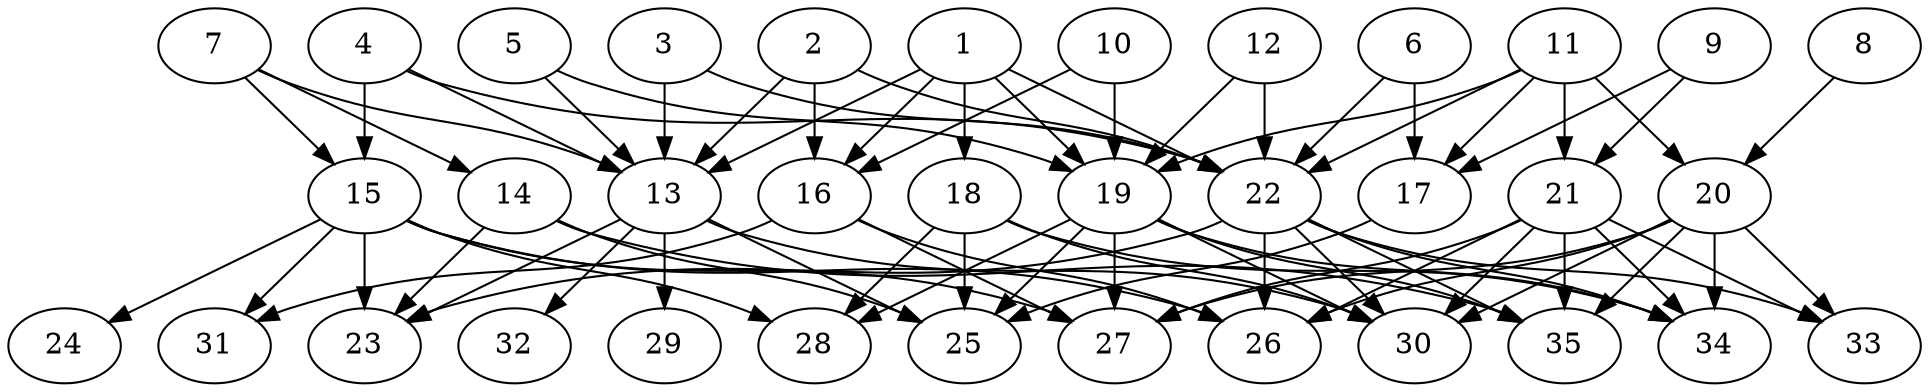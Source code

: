 // DAG automatically generated by daggen at Thu Oct  3 14:05:37 2019
// ./daggen --dot -n 35 --ccr 0.5 --fat 0.7 --regular 0.7 --density 0.6 --mindata 5242880 --maxdata 52428800 
digraph G {
  1 [size="11952128", alpha="0.02", expect_size="5976064"] 
  1 -> 13 [size ="5976064"]
  1 -> 16 [size ="5976064"]
  1 -> 18 [size ="5976064"]
  1 -> 19 [size ="5976064"]
  1 -> 22 [size ="5976064"]
  2 [size="57176064", alpha="0.08", expect_size="28588032"] 
  2 -> 13 [size ="28588032"]
  2 -> 16 [size ="28588032"]
  2 -> 22 [size ="28588032"]
  3 [size="89458688", alpha="0.07", expect_size="44729344"] 
  3 -> 13 [size ="44729344"]
  3 -> 22 [size ="44729344"]
  4 [size="39811072", alpha="0.10", expect_size="19905536"] 
  4 -> 13 [size ="19905536"]
  4 -> 15 [size ="19905536"]
  4 -> 22 [size ="19905536"]
  5 [size="20604928", alpha="0.09", expect_size="10302464"] 
  5 -> 13 [size ="10302464"]
  5 -> 19 [size ="10302464"]
  6 [size="50728960", alpha="0.05", expect_size="25364480"] 
  6 -> 17 [size ="25364480"]
  6 -> 22 [size ="25364480"]
  7 [size="25440256", alpha="0.04", expect_size="12720128"] 
  7 -> 13 [size ="12720128"]
  7 -> 14 [size ="12720128"]
  7 -> 15 [size ="12720128"]
  8 [size="57413632", alpha="0.00", expect_size="28706816"] 
  8 -> 20 [size ="28706816"]
  9 [size="13561856", alpha="0.07", expect_size="6780928"] 
  9 -> 17 [size ="6780928"]
  9 -> 21 [size ="6780928"]
  10 [size="99377152", alpha="0.14", expect_size="49688576"] 
  10 -> 16 [size ="49688576"]
  10 -> 19 [size ="49688576"]
  11 [size="98209792", alpha="0.03", expect_size="49104896"] 
  11 -> 17 [size ="49104896"]
  11 -> 19 [size ="49104896"]
  11 -> 20 [size ="49104896"]
  11 -> 21 [size ="49104896"]
  11 -> 22 [size ="49104896"]
  12 [size="11317248", alpha="0.02", expect_size="5658624"] 
  12 -> 19 [size ="5658624"]
  12 -> 22 [size ="5658624"]
  13 [size="46733312", alpha="0.19", expect_size="23366656"] 
  13 -> 23 [size ="23366656"]
  13 -> 25 [size ="23366656"]
  13 -> 29 [size ="23366656"]
  13 -> 30 [size ="23366656"]
  13 -> 32 [size ="23366656"]
  14 [size="80218112", alpha="0.16", expect_size="40109056"] 
  14 -> 23 [size ="40109056"]
  14 -> 25 [size ="40109056"]
  14 -> 35 [size ="40109056"]
  15 [size="34904064", alpha="0.01", expect_size="17452032"] 
  15 -> 23 [size ="17452032"]
  15 -> 24 [size ="17452032"]
  15 -> 26 [size ="17452032"]
  15 -> 27 [size ="17452032"]
  15 -> 28 [size ="17452032"]
  15 -> 31 [size ="17452032"]
  16 [size="78655488", alpha="0.20", expect_size="39327744"] 
  16 -> 26 [size ="39327744"]
  16 -> 27 [size ="39327744"]
  16 -> 31 [size ="39327744"]
  17 [size="101521408", alpha="0.14", expect_size="50760704"] 
  17 -> 25 [size ="50760704"]
  18 [size="25548800", alpha="0.05", expect_size="12774400"] 
  18 -> 25 [size ="12774400"]
  18 -> 28 [size ="12774400"]
  18 -> 30 [size ="12774400"]
  18 -> 34 [size ="12774400"]
  19 [size="26191872", alpha="0.12", expect_size="13095936"] 
  19 -> 25 [size ="13095936"]
  19 -> 27 [size ="13095936"]
  19 -> 28 [size ="13095936"]
  19 -> 30 [size ="13095936"]
  19 -> 34 [size ="13095936"]
  19 -> 35 [size ="13095936"]
  20 [size="61575168", alpha="0.10", expect_size="30787584"] 
  20 -> 26 [size ="30787584"]
  20 -> 27 [size ="30787584"]
  20 -> 30 [size ="30787584"]
  20 -> 33 [size ="30787584"]
  20 -> 34 [size ="30787584"]
  20 -> 35 [size ="30787584"]
  21 [size="35516416", alpha="0.08", expect_size="17758208"] 
  21 -> 26 [size ="17758208"]
  21 -> 27 [size ="17758208"]
  21 -> 30 [size ="17758208"]
  21 -> 33 [size ="17758208"]
  21 -> 34 [size ="17758208"]
  21 -> 35 [size ="17758208"]
  22 [size="48379904", alpha="0.16", expect_size="24189952"] 
  22 -> 23 [size ="24189952"]
  22 -> 26 [size ="24189952"]
  22 -> 30 [size ="24189952"]
  22 -> 33 [size ="24189952"]
  22 -> 34 [size ="24189952"]
  22 -> 35 [size ="24189952"]
  23 [size="55873536", alpha="0.00", expect_size="27936768"] 
  24 [size="51922944", alpha="0.11", expect_size="25961472"] 
  25 [size="33546240", alpha="0.04", expect_size="16773120"] 
  26 [size="39729152", alpha="0.05", expect_size="19864576"] 
  27 [size="38975488", alpha="0.10", expect_size="19487744"] 
  28 [size="104554496", alpha="0.05", expect_size="52277248"] 
  29 [size="33968128", alpha="0.20", expect_size="16984064"] 
  30 [size="92100608", alpha="0.14", expect_size="46050304"] 
  31 [size="44650496", alpha="0.07", expect_size="22325248"] 
  32 [size="81825792", alpha="0.19", expect_size="40912896"] 
  33 [size="61575168", alpha="0.20", expect_size="30787584"] 
  34 [size="62875648", alpha="0.15", expect_size="31437824"] 
  35 [size="20678656", alpha="0.16", expect_size="10339328"] 
}
